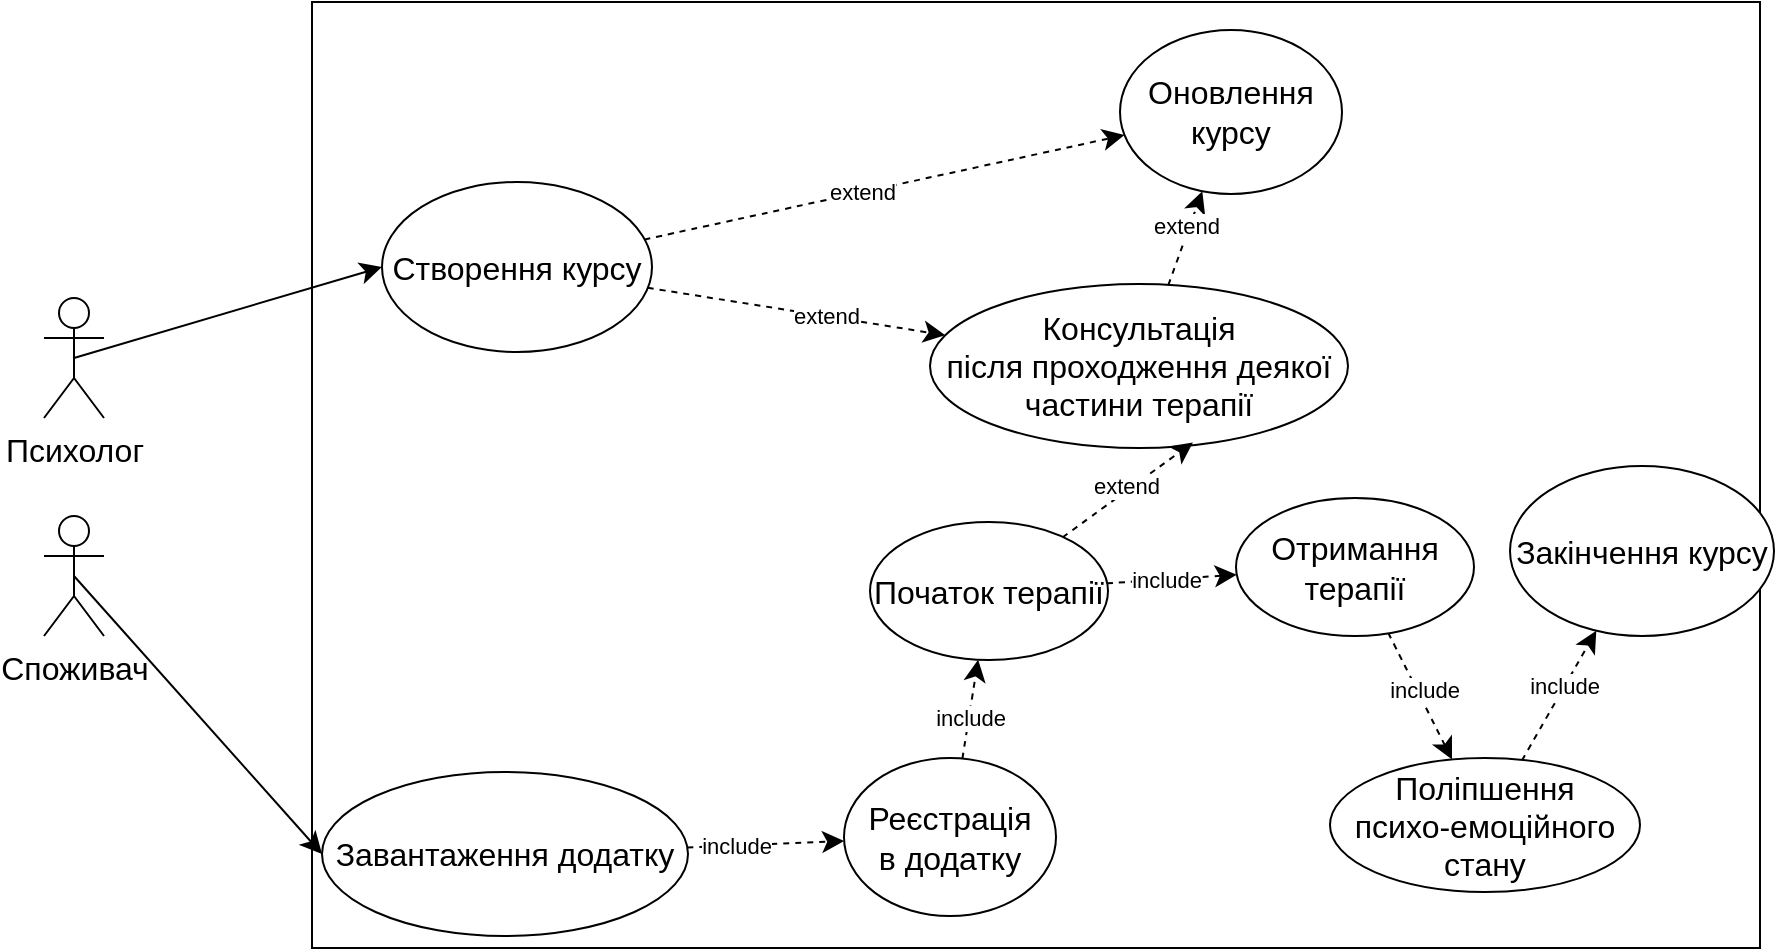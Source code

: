 <mxfile version="22.1.2" type="device">
  <diagram name="Сторінка-1" id="l1S29hMpA7wouOSOD6kj">
    <mxGraphModel dx="1962" dy="770" grid="0" gridSize="10" guides="1" tooltips="1" connect="1" arrows="1" fold="1" page="0" pageScale="1" pageWidth="827" pageHeight="1169" math="0" shadow="0">
      <root>
        <mxCell id="0" />
        <mxCell id="1" parent="0" />
        <mxCell id="zcJTPCMrcPo48gwb9o_7-1" value="" style="rounded=0;whiteSpace=wrap;html=1;fontSize=16;" parent="1" vertex="1">
          <mxGeometry x="147" y="14" width="724" height="473" as="geometry" />
        </mxCell>
        <mxCell id="zcJTPCMrcPo48gwb9o_7-27" style="edgeStyle=none;curved=1;rounded=0;orthogonalLoop=1;jettySize=auto;html=1;fontSize=12;startSize=8;endSize=8;dashed=1;" parent="1" source="zcJTPCMrcPo48gwb9o_7-2" target="zcJTPCMrcPo48gwb9o_7-9" edge="1">
          <mxGeometry relative="1" as="geometry" />
        </mxCell>
        <mxCell id="POLkV88BwcbELEWKNBuC-1" value="extend" style="edgeLabel;html=1;align=center;verticalAlign=middle;resizable=0;points=[];" vertex="1" connectable="0" parent="zcJTPCMrcPo48gwb9o_7-27">
          <mxGeometry x="0.198" relative="1" as="geometry">
            <mxPoint as="offset" />
          </mxGeometry>
        </mxCell>
        <mxCell id="zcJTPCMrcPo48gwb9o_7-32" style="edgeStyle=none;curved=1;rounded=0;orthogonalLoop=1;jettySize=auto;html=1;fontSize=12;startSize=8;endSize=8;dashed=1;" parent="1" source="zcJTPCMrcPo48gwb9o_7-2" target="zcJTPCMrcPo48gwb9o_7-31" edge="1">
          <mxGeometry relative="1" as="geometry" />
        </mxCell>
        <mxCell id="HK9zMXkLIH0taBdQwtC1-3" value="extend" style="edgeLabel;html=1;align=center;verticalAlign=middle;resizable=0;points=[];" parent="zcJTPCMrcPo48gwb9o_7-32" vertex="1" connectable="0">
          <mxGeometry x="-0.099" relative="1" as="geometry">
            <mxPoint as="offset" />
          </mxGeometry>
        </mxCell>
        <mxCell id="zcJTPCMrcPo48gwb9o_7-2" value="Створення курсу" style="ellipse;whiteSpace=wrap;html=1;fontSize=16;" parent="1" vertex="1">
          <mxGeometry x="182" y="104" width="135" height="85" as="geometry" />
        </mxCell>
        <mxCell id="zcJTPCMrcPo48gwb9o_7-22" style="edgeStyle=none;curved=1;rounded=0;orthogonalLoop=1;jettySize=auto;html=1;fontSize=12;startSize=8;endSize=8;dashed=1;" parent="1" source="zcJTPCMrcPo48gwb9o_7-4" target="zcJTPCMrcPo48gwb9o_7-6" edge="1">
          <mxGeometry relative="1" as="geometry" />
        </mxCell>
        <mxCell id="HK9zMXkLIH0taBdQwtC1-5" value="include" style="edgeLabel;html=1;align=center;verticalAlign=middle;resizable=0;points=[];" parent="zcJTPCMrcPo48gwb9o_7-22" vertex="1" connectable="0">
          <mxGeometry x="-0.387" relative="1" as="geometry">
            <mxPoint as="offset" />
          </mxGeometry>
        </mxCell>
        <mxCell id="zcJTPCMrcPo48gwb9o_7-4" value="Завантаження додатку" style="ellipse;whiteSpace=wrap;html=1;fontSize=16;" parent="1" vertex="1">
          <mxGeometry x="152" y="399" width="183" height="82" as="geometry" />
        </mxCell>
        <mxCell id="zcJTPCMrcPo48gwb9o_7-23" style="edgeStyle=none;curved=1;rounded=0;orthogonalLoop=1;jettySize=auto;html=1;fontSize=12;startSize=8;endSize=8;dashed=1;" parent="1" source="zcJTPCMrcPo48gwb9o_7-6" target="zcJTPCMrcPo48gwb9o_7-8" edge="1">
          <mxGeometry relative="1" as="geometry" />
        </mxCell>
        <mxCell id="POLkV88BwcbELEWKNBuC-2" value="include" style="edgeLabel;html=1;align=center;verticalAlign=middle;resizable=0;points=[];" vertex="1" connectable="0" parent="zcJTPCMrcPo48gwb9o_7-23">
          <mxGeometry x="-0.174" relative="1" as="geometry">
            <mxPoint as="offset" />
          </mxGeometry>
        </mxCell>
        <mxCell id="zcJTPCMrcPo48gwb9o_7-6" value="Реєстрація&lt;br&gt;в додатку" style="ellipse;whiteSpace=wrap;html=1;fontSize=16;" parent="1" vertex="1">
          <mxGeometry x="413" y="392" width="106" height="79" as="geometry" />
        </mxCell>
        <mxCell id="zcJTPCMrcPo48gwb9o_7-30" style="edgeStyle=none;curved=1;rounded=0;orthogonalLoop=1;jettySize=auto;html=1;fontSize=12;startSize=8;endSize=8;dashed=1;" parent="1" source="zcJTPCMrcPo48gwb9o_7-8" target="zcJTPCMrcPo48gwb9o_7-29" edge="1">
          <mxGeometry relative="1" as="geometry" />
        </mxCell>
        <mxCell id="POLkV88BwcbELEWKNBuC-4" value="include" style="edgeLabel;html=1;align=center;verticalAlign=middle;resizable=0;points=[];" vertex="1" connectable="0" parent="zcJTPCMrcPo48gwb9o_7-30">
          <mxGeometry x="-0.093" relative="1" as="geometry">
            <mxPoint as="offset" />
          </mxGeometry>
        </mxCell>
        <mxCell id="zcJTPCMrcPo48gwb9o_7-8" value="Початок терапії" style="ellipse;whiteSpace=wrap;html=1;fontSize=16;" parent="1" vertex="1">
          <mxGeometry x="426" y="274" width="119" height="69" as="geometry" />
        </mxCell>
        <mxCell id="zcJTPCMrcPo48gwb9o_7-33" style="edgeStyle=none;curved=1;rounded=0;orthogonalLoop=1;jettySize=auto;html=1;fontSize=12;startSize=8;endSize=8;dashed=1;" parent="1" source="zcJTPCMrcPo48gwb9o_7-9" target="zcJTPCMrcPo48gwb9o_7-31" edge="1">
          <mxGeometry relative="1" as="geometry" />
        </mxCell>
        <mxCell id="HK9zMXkLIH0taBdQwtC1-4" value="extend" style="edgeLabel;html=1;align=center;verticalAlign=middle;resizable=0;points=[];" parent="zcJTPCMrcPo48gwb9o_7-33" vertex="1" connectable="0">
          <mxGeometry x="0.254" y="2" relative="1" as="geometry">
            <mxPoint as="offset" />
          </mxGeometry>
        </mxCell>
        <mxCell id="zcJTPCMrcPo48gwb9o_7-9" value="Консультація&lt;br&gt;після проходження деякої частини терапії" style="ellipse;whiteSpace=wrap;html=1;fontSize=16;" parent="1" vertex="1">
          <mxGeometry x="456" y="155" width="209" height="82" as="geometry" />
        </mxCell>
        <mxCell id="zcJTPCMrcPo48gwb9o_7-10" value="Закінчення курсу" style="ellipse;whiteSpace=wrap;html=1;fontSize=16;" parent="1" vertex="1">
          <mxGeometry x="746" y="246" width="132" height="85" as="geometry" />
        </mxCell>
        <mxCell id="zcJTPCMrcPo48gwb9o_7-25" style="edgeStyle=none;curved=1;rounded=0;orthogonalLoop=1;jettySize=auto;html=1;exitX=0.5;exitY=0.5;exitDx=0;exitDy=0;exitPerimeter=0;entryX=0;entryY=0.5;entryDx=0;entryDy=0;fontSize=12;startSize=8;endSize=8;" parent="1" source="zcJTPCMrcPo48gwb9o_7-11" target="zcJTPCMrcPo48gwb9o_7-4" edge="1">
          <mxGeometry relative="1" as="geometry" />
        </mxCell>
        <mxCell id="zcJTPCMrcPo48gwb9o_7-11" value="Споживач" style="shape=umlActor;verticalLabelPosition=bottom;verticalAlign=top;html=1;outlineConnect=0;fontSize=16;" parent="1" vertex="1">
          <mxGeometry x="13" y="271" width="30" height="60" as="geometry" />
        </mxCell>
        <mxCell id="zcJTPCMrcPo48gwb9o_7-26" style="edgeStyle=none;curved=1;rounded=0;orthogonalLoop=1;jettySize=auto;html=1;exitX=0.5;exitY=0.5;exitDx=0;exitDy=0;exitPerimeter=0;entryX=0;entryY=0.5;entryDx=0;entryDy=0;fontSize=12;startSize=8;endSize=8;" parent="1" source="zcJTPCMrcPo48gwb9o_7-12" target="zcJTPCMrcPo48gwb9o_7-2" edge="1">
          <mxGeometry relative="1" as="geometry" />
        </mxCell>
        <mxCell id="zcJTPCMrcPo48gwb9o_7-12" value="Психолог" style="shape=umlActor;verticalLabelPosition=bottom;verticalAlign=top;html=1;outlineConnect=0;fontSize=16;" parent="1" vertex="1">
          <mxGeometry x="13" y="162" width="30" height="60" as="geometry" />
        </mxCell>
        <mxCell id="zcJTPCMrcPo48gwb9o_7-28" style="edgeStyle=none;curved=1;rounded=0;orthogonalLoop=1;jettySize=auto;html=1;entryX=0.629;entryY=0.966;entryDx=0;entryDy=0;entryPerimeter=0;fontSize=12;startSize=8;endSize=8;dashed=1;" parent="1" source="zcJTPCMrcPo48gwb9o_7-8" target="zcJTPCMrcPo48gwb9o_7-9" edge="1">
          <mxGeometry relative="1" as="geometry" />
        </mxCell>
        <mxCell id="POLkV88BwcbELEWKNBuC-3" value="extend" style="edgeLabel;html=1;align=center;verticalAlign=middle;resizable=0;points=[];" vertex="1" connectable="0" parent="zcJTPCMrcPo48gwb9o_7-28">
          <mxGeometry x="0.009" y="2" relative="1" as="geometry">
            <mxPoint as="offset" />
          </mxGeometry>
        </mxCell>
        <mxCell id="zcJTPCMrcPo48gwb9o_7-36" style="edgeStyle=none;curved=1;rounded=0;orthogonalLoop=1;jettySize=auto;html=1;fontSize=12;startSize=8;endSize=8;dashed=1;" parent="1" source="zcJTPCMrcPo48gwb9o_7-29" target="zcJTPCMrcPo48gwb9o_7-35" edge="1">
          <mxGeometry relative="1" as="geometry" />
        </mxCell>
        <mxCell id="POLkV88BwcbELEWKNBuC-5" value="include" style="edgeLabel;html=1;align=center;verticalAlign=middle;resizable=0;points=[];" vertex="1" connectable="0" parent="zcJTPCMrcPo48gwb9o_7-36">
          <mxGeometry x="0.245" y="-2" relative="1" as="geometry">
            <mxPoint y="-12" as="offset" />
          </mxGeometry>
        </mxCell>
        <mxCell id="zcJTPCMrcPo48gwb9o_7-29" value="Отримання терапії" style="ellipse;whiteSpace=wrap;html=1;fontSize=16;" parent="1" vertex="1">
          <mxGeometry x="609" y="262" width="119" height="69" as="geometry" />
        </mxCell>
        <mxCell id="zcJTPCMrcPo48gwb9o_7-31" value="Оновлення&lt;br&gt;курсу" style="ellipse;whiteSpace=wrap;html=1;fontSize=16;" parent="1" vertex="1">
          <mxGeometry x="551" y="28" width="111" height="82" as="geometry" />
        </mxCell>
        <mxCell id="zcJTPCMrcPo48gwb9o_7-37" style="edgeStyle=none;curved=1;rounded=0;orthogonalLoop=1;jettySize=auto;html=1;fontSize=12;startSize=8;endSize=8;dashed=1;" parent="1" source="zcJTPCMrcPo48gwb9o_7-35" target="zcJTPCMrcPo48gwb9o_7-10" edge="1">
          <mxGeometry relative="1" as="geometry" />
        </mxCell>
        <mxCell id="POLkV88BwcbELEWKNBuC-6" value="include" style="edgeLabel;html=1;align=center;verticalAlign=middle;resizable=0;points=[];" vertex="1" connectable="0" parent="zcJTPCMrcPo48gwb9o_7-37">
          <mxGeometry x="0.142" relative="1" as="geometry">
            <mxPoint as="offset" />
          </mxGeometry>
        </mxCell>
        <mxCell id="zcJTPCMrcPo48gwb9o_7-35" value="Поліпшення&lt;br&gt;психо-емоційного стану" style="ellipse;whiteSpace=wrap;html=1;fontSize=16;" parent="1" vertex="1">
          <mxGeometry x="656" y="392" width="155" height="67" as="geometry" />
        </mxCell>
      </root>
    </mxGraphModel>
  </diagram>
</mxfile>
